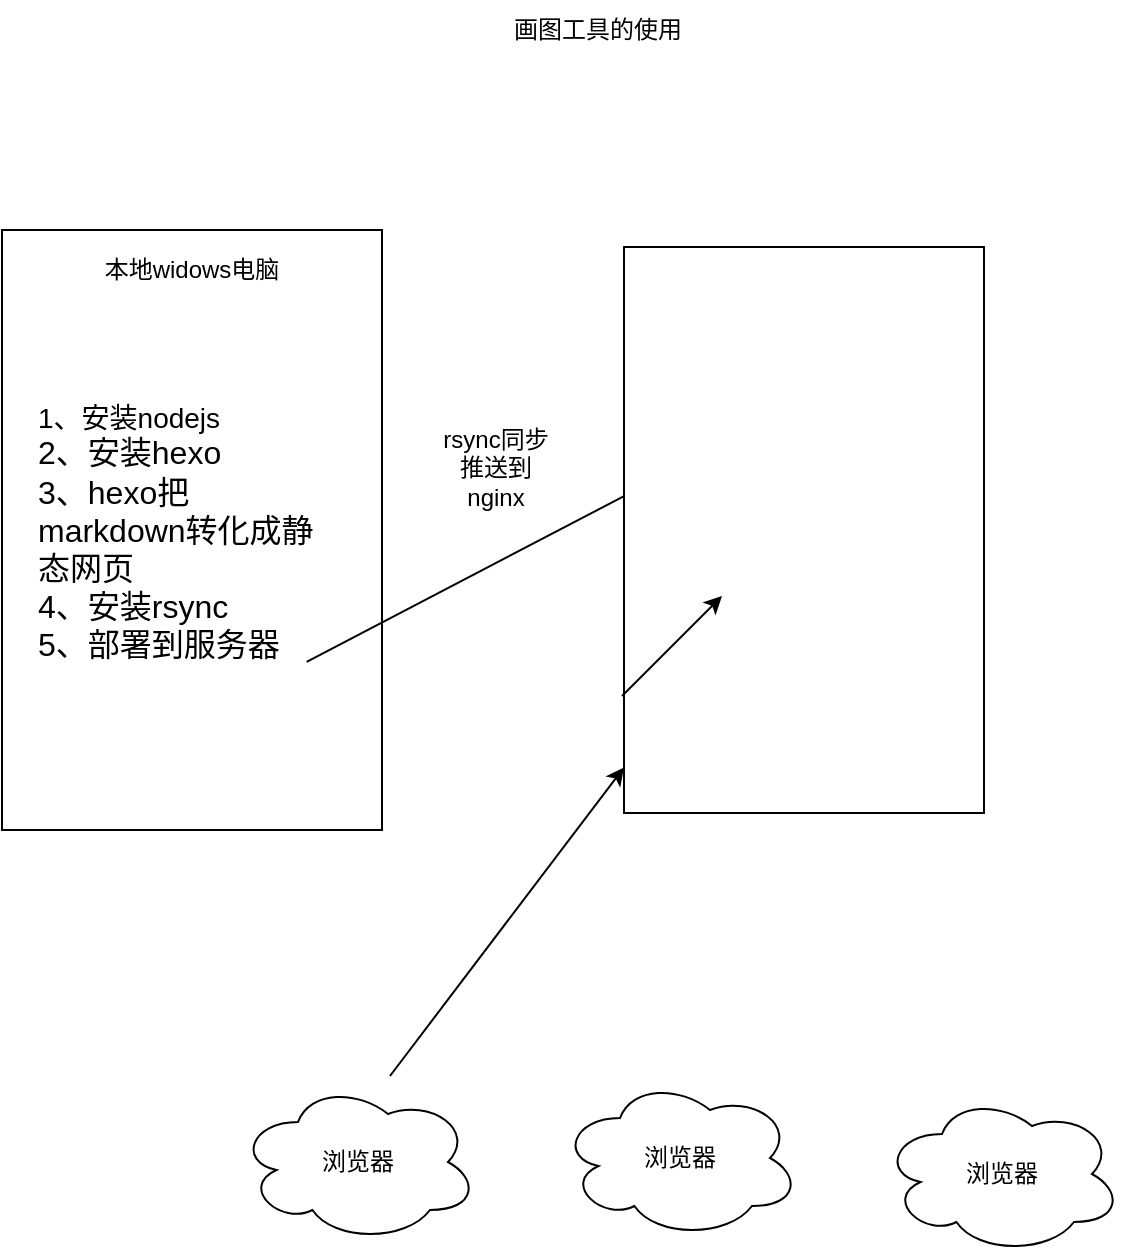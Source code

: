 <mxfile version="25.0.3">
  <diagram name="第 1 页" id="1_fF-a4BtE-6CmWA3b46">
    <mxGraphModel dx="1434" dy="746" grid="0" gridSize="10" guides="1" tooltips="1" connect="1" arrows="1" fold="1" page="1" pageScale="1" pageWidth="827" pageHeight="1169" math="0" shadow="0">
      <root>
        <mxCell id="0" />
        <mxCell id="1" parent="0" />
        <mxCell id="34x7TGWdKsRaXxAX4ew2-1" value="&lt;font face=&quot;Courier New&quot;&gt;画图工具的使用&lt;/font&gt;" style="text;html=1;align=center;verticalAlign=middle;whiteSpace=wrap;rounded=0;" vertex="1" parent="1">
          <mxGeometry x="310" y="40" width="130" height="30" as="geometry" />
        </mxCell>
        <mxCell id="34x7TGWdKsRaXxAX4ew2-2" value="" style="rounded=0;whiteSpace=wrap;html=1;" vertex="1" parent="1">
          <mxGeometry x="77" y="155" width="190" height="300" as="geometry" />
        </mxCell>
        <mxCell id="34x7TGWdKsRaXxAX4ew2-3" value="本地widows电脑" style="text;html=1;align=center;verticalAlign=middle;whiteSpace=wrap;rounded=0;" vertex="1" parent="1">
          <mxGeometry x="115" y="160" width="114" height="30" as="geometry" />
        </mxCell>
        <mxCell id="34x7TGWdKsRaXxAX4ew2-6" value="&lt;font style=&quot;font-size: 14px;&quot;&gt;1、安装nodejs&lt;/font&gt;&lt;div&gt;&lt;font size=&quot;3&quot;&gt;2、安装hexo&lt;/font&gt;&lt;/div&gt;&lt;div&gt;&lt;font size=&quot;3&quot;&gt;3、hexo把markdown转化成静态网页&lt;/font&gt;&lt;/div&gt;&lt;div&gt;&lt;font size=&quot;3&quot;&gt;4、安装rsync&lt;/font&gt;&lt;/div&gt;&lt;div&gt;&lt;font size=&quot;3&quot;&gt;5、部署到服务器&lt;/font&gt;&lt;/div&gt;" style="text;html=1;align=left;verticalAlign=middle;whiteSpace=wrap;rounded=0;" vertex="1" parent="1">
          <mxGeometry x="93" y="235" width="149" height="141" as="geometry" />
        </mxCell>
        <mxCell id="34x7TGWdKsRaXxAX4ew2-8" value="腾讯云服务器" style="text;html=1;align=center;verticalAlign=middle;whiteSpace=wrap;rounded=0;" vertex="1" parent="1">
          <mxGeometry x="414" y="177" width="140" height="30" as="geometry" />
        </mxCell>
        <mxCell id="34x7TGWdKsRaXxAX4ew2-9" value="nginx" style="text;html=1;align=center;verticalAlign=middle;whiteSpace=wrap;rounded=0;" vertex="1" parent="1">
          <mxGeometry x="452" y="224" width="60" height="30" as="geometry" />
        </mxCell>
        <mxCell id="34x7TGWdKsRaXxAX4ew2-11" value="" style="endArrow=classic;html=1;rounded=0;exitX=0.915;exitY=0.964;exitDx=0;exitDy=0;exitPerimeter=0;" edge="1" parent="1" source="34x7TGWdKsRaXxAX4ew2-6" target="34x7TGWdKsRaXxAX4ew2-9">
          <mxGeometry width="50" height="50" relative="1" as="geometry">
            <mxPoint x="387" y="388" as="sourcePoint" />
            <mxPoint x="336" y="238" as="targetPoint" />
          </mxGeometry>
        </mxCell>
        <mxCell id="34x7TGWdKsRaXxAX4ew2-13" value="rsync同步推送到nginx" style="text;html=1;align=center;verticalAlign=middle;whiteSpace=wrap;rounded=0;" vertex="1" parent="1">
          <mxGeometry x="294" y="259" width="60" height="30" as="geometry" />
        </mxCell>
        <mxCell id="34x7TGWdKsRaXxAX4ew2-14" value="浏览器" style="ellipse;shape=cloud;whiteSpace=wrap;html=1;" vertex="1" parent="1">
          <mxGeometry x="195" y="581" width="120" height="80" as="geometry" />
        </mxCell>
        <mxCell id="34x7TGWdKsRaXxAX4ew2-15" value="浏览器" style="ellipse;shape=cloud;whiteSpace=wrap;html=1;" vertex="1" parent="1">
          <mxGeometry x="356" y="579" width="120" height="80" as="geometry" />
        </mxCell>
        <mxCell id="34x7TGWdKsRaXxAX4ew2-16" value="浏览器" style="ellipse;shape=cloud;whiteSpace=wrap;html=1;" vertex="1" parent="1">
          <mxGeometry x="517" y="587" width="120" height="80" as="geometry" />
        </mxCell>
        <mxCell id="34x7TGWdKsRaXxAX4ew2-18" value="" style="endArrow=classic;html=1;rounded=0;" edge="1" parent="1" source="34x7TGWdKsRaXxAX4ew2-7">
          <mxGeometry width="50" height="50" relative="1" as="geometry">
            <mxPoint x="387" y="388" as="sourcePoint" />
            <mxPoint x="437" y="338" as="targetPoint" />
          </mxGeometry>
        </mxCell>
        <mxCell id="34x7TGWdKsRaXxAX4ew2-19" value="" style="endArrow=classic;html=1;rounded=0;" edge="1" parent="1" target="34x7TGWdKsRaXxAX4ew2-7">
          <mxGeometry width="50" height="50" relative="1" as="geometry">
            <mxPoint x="271" y="578" as="sourcePoint" />
            <mxPoint x="437" y="338" as="targetPoint" />
          </mxGeometry>
        </mxCell>
        <mxCell id="34x7TGWdKsRaXxAX4ew2-7" value="" style="rounded=0;whiteSpace=wrap;html=1;" vertex="1" parent="1">
          <mxGeometry x="388" y="163.5" width="180" height="283" as="geometry" />
        </mxCell>
        <mxCell id="34x7TGWdKsRaXxAX4ew2-20" value="" style="endArrow=classic;html=1;rounded=0;" edge="1" parent="1">
          <mxGeometry width="50" height="50" relative="1" as="geometry">
            <mxPoint x="387" y="388" as="sourcePoint" />
            <mxPoint x="437" y="338" as="targetPoint" />
          </mxGeometry>
        </mxCell>
      </root>
    </mxGraphModel>
  </diagram>
</mxfile>
